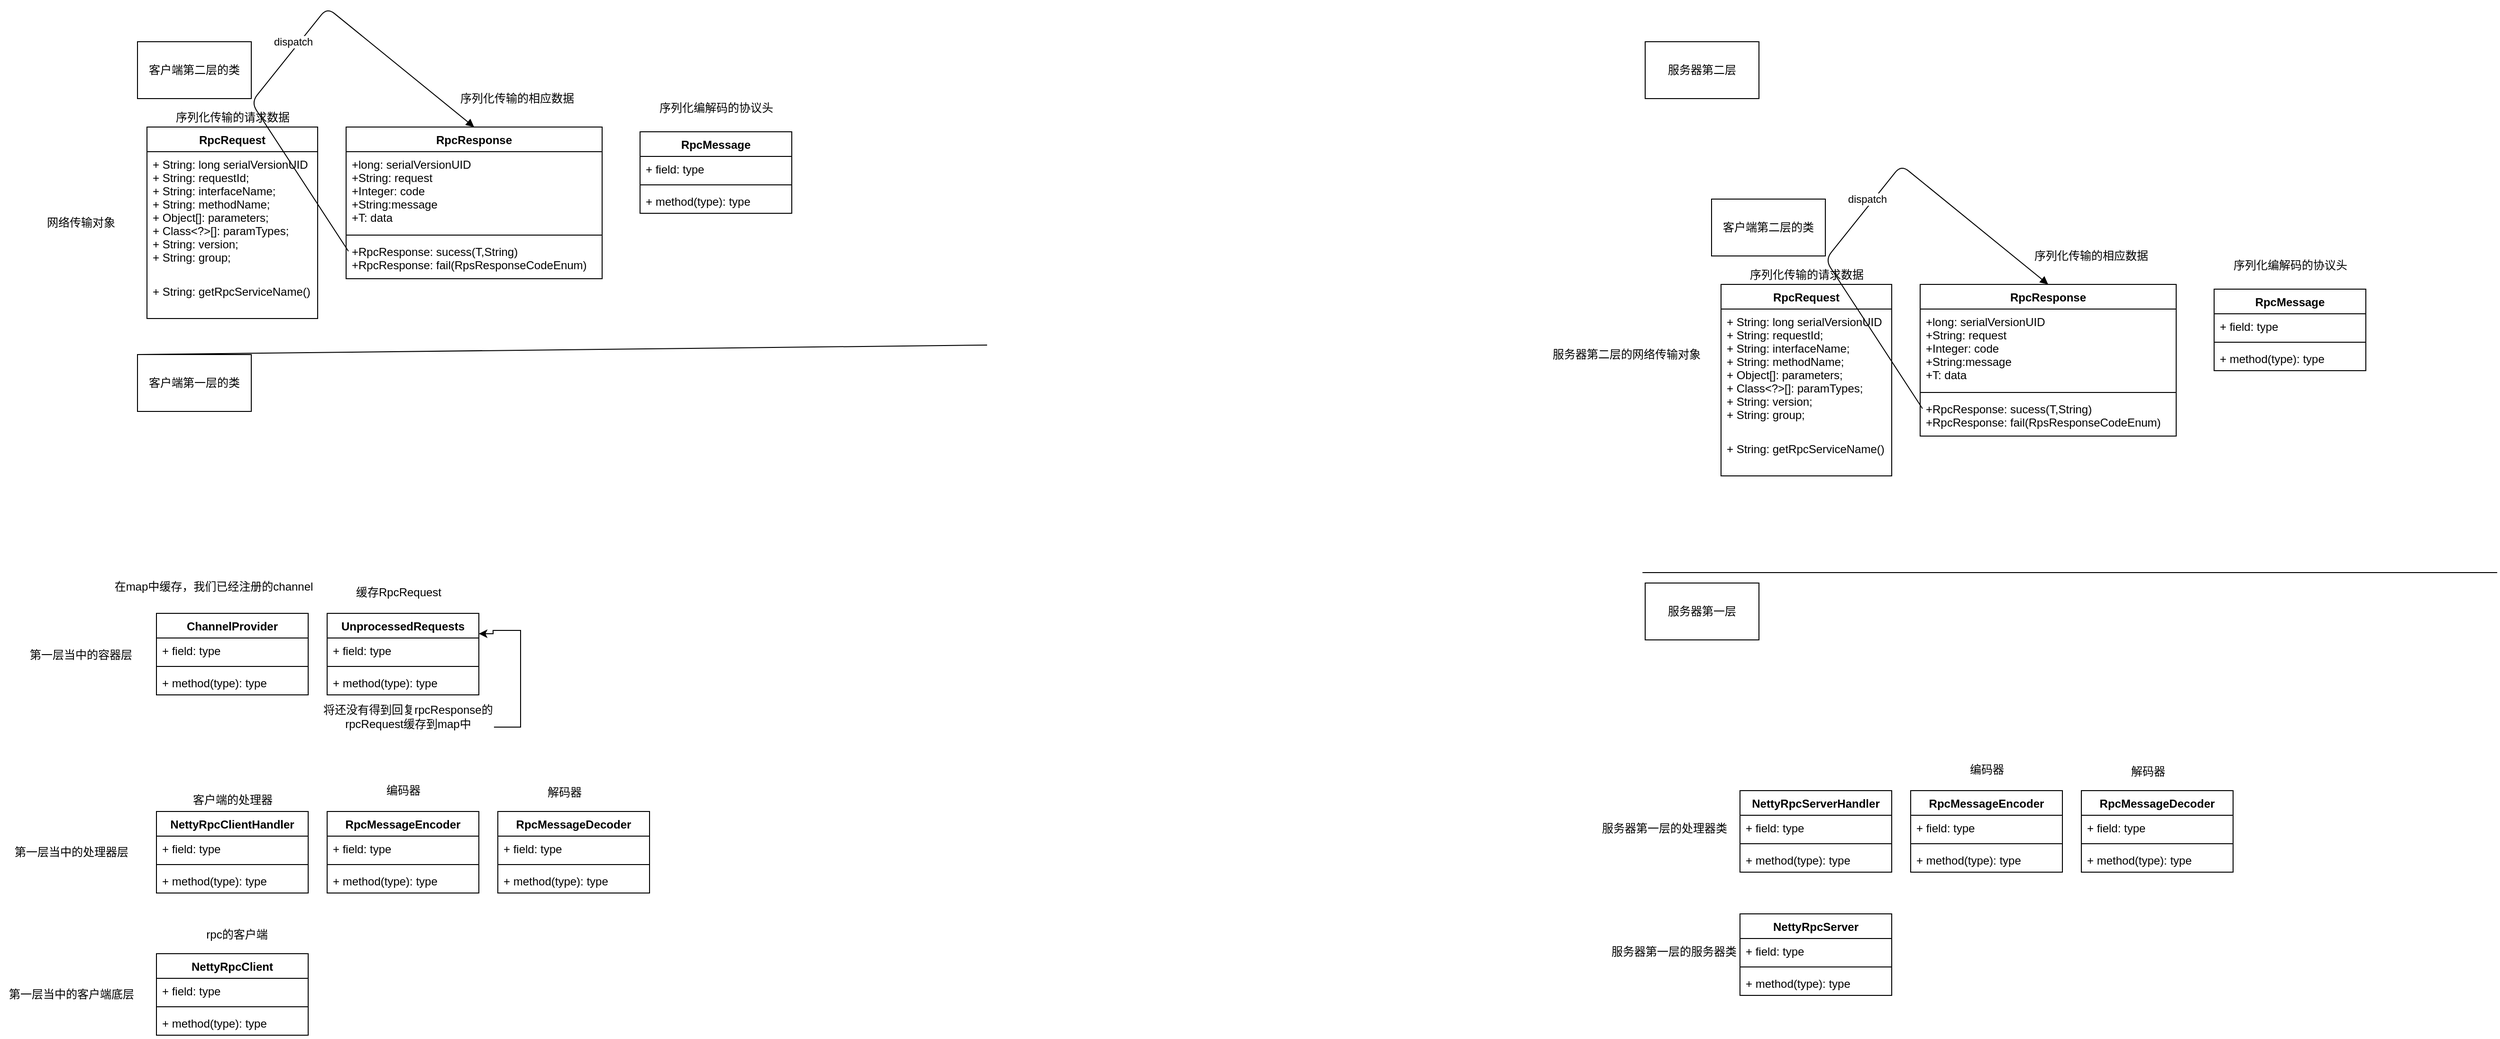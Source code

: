 <mxfile version="15.3.2" type="github">
  <diagram id="C5RBs43oDa-KdzZeNtuy" name="Page-1">
    <mxGraphModel dx="1607" dy="2281" grid="1" gridSize="10" guides="1" tooltips="1" connect="1" arrows="1" fold="1" page="1" pageScale="1" pageWidth="827" pageHeight="1169" math="0" shadow="0">
      <root>
        <mxCell id="WIyWlLk6GJQsqaUBKTNV-0" />
        <mxCell id="WIyWlLk6GJQsqaUBKTNV-1" parent="WIyWlLk6GJQsqaUBKTNV-0" />
        <mxCell id="pnOXPWSVjmxFKUKoBgUp-0" value="RpcRequest" style="swimlane;fontStyle=1;align=center;verticalAlign=top;childLayout=stackLayout;horizontal=1;startSize=26;horizontalStack=0;resizeParent=1;resizeParentMax=0;resizeLast=0;collapsible=1;marginBottom=0;" vertex="1" parent="WIyWlLk6GJQsqaUBKTNV-1">
          <mxGeometry x="10" y="90" width="180" height="202" as="geometry" />
        </mxCell>
        <mxCell id="pnOXPWSVjmxFKUKoBgUp-1" value="+ String: long serialVersionUID&#xa;+ String: requestId;&#xa;+ String: interfaceName;&#xa;+ String: methodName;&#xa;+ Object[]: parameters;&#xa;+ Class&lt;?&gt;[]: paramTypes;&#xa;+ String: version;&#xa;+ String: group;" style="text;strokeColor=none;fillColor=none;align=left;verticalAlign=top;spacingLeft=4;spacingRight=4;overflow=hidden;rotatable=0;points=[[0,0.5],[1,0.5]];portConstraint=eastwest;" vertex="1" parent="pnOXPWSVjmxFKUKoBgUp-0">
          <mxGeometry y="26" width="180" height="134" as="geometry" />
        </mxCell>
        <mxCell id="pnOXPWSVjmxFKUKoBgUp-19" value="+ String: getRpcServiceName()" style="text;strokeColor=none;fillColor=none;align=left;verticalAlign=top;spacingLeft=4;spacingRight=4;overflow=hidden;rotatable=0;points=[[0,0.5],[1,0.5]];portConstraint=eastwest;" vertex="1" parent="pnOXPWSVjmxFKUKoBgUp-0">
          <mxGeometry y="160" width="180" height="42" as="geometry" />
        </mxCell>
        <mxCell id="pnOXPWSVjmxFKUKoBgUp-4" value="&lt;pre style=&quot;background-color: #2b2b2b ; color: #a9b7c6 ; font-family: &amp;#34;jetbrains mono&amp;#34; ; font-size: 10.5pt&quot;&gt;&lt;br&gt;&lt;/pre&gt;" style="text;html=1;align=center;verticalAlign=middle;resizable=0;points=[];autosize=1;strokeColor=none;fillColor=none;" vertex="1" parent="WIyWlLk6GJQsqaUBKTNV-1">
          <mxGeometry x="330" y="75" width="20" height="50" as="geometry" />
        </mxCell>
        <mxCell id="pnOXPWSVjmxFKUKoBgUp-13" value="RpcResponse" style="swimlane;fontStyle=1;align=center;verticalAlign=top;childLayout=stackLayout;horizontal=1;startSize=26;horizontalStack=0;resizeParent=1;resizeParentMax=0;resizeLast=0;collapsible=1;marginBottom=0;" vertex="1" parent="WIyWlLk6GJQsqaUBKTNV-1">
          <mxGeometry x="220" y="90" width="270" height="160" as="geometry" />
        </mxCell>
        <mxCell id="pnOXPWSVjmxFKUKoBgUp-14" value="+long: serialVersionUID&#xa;+String: request&#xa;+Integer: code&#xa;+String:message&#xa;+T: data" style="text;strokeColor=none;fillColor=none;align=left;verticalAlign=top;spacingLeft=4;spacingRight=4;overflow=hidden;rotatable=0;points=[[0,0.5],[1,0.5]];portConstraint=eastwest;" vertex="1" parent="pnOXPWSVjmxFKUKoBgUp-13">
          <mxGeometry y="26" width="270" height="84" as="geometry" />
        </mxCell>
        <mxCell id="pnOXPWSVjmxFKUKoBgUp-15" value="" style="line;strokeWidth=1;fillColor=none;align=left;verticalAlign=middle;spacingTop=-1;spacingLeft=3;spacingRight=3;rotatable=0;labelPosition=right;points=[];portConstraint=eastwest;" vertex="1" parent="pnOXPWSVjmxFKUKoBgUp-13">
          <mxGeometry y="110" width="270" height="8" as="geometry" />
        </mxCell>
        <mxCell id="pnOXPWSVjmxFKUKoBgUp-16" value="+RpcResponse: sucess(T,String)&#xa;+RpcResponse: fail(RpsResponseCodeEnum)" style="text;strokeColor=none;fillColor=none;align=left;verticalAlign=top;spacingLeft=4;spacingRight=4;overflow=hidden;rotatable=0;points=[[0,0.5],[1,0.5]];portConstraint=eastwest;" vertex="1" parent="pnOXPWSVjmxFKUKoBgUp-13">
          <mxGeometry y="118" width="270" height="42" as="geometry" />
        </mxCell>
        <mxCell id="pnOXPWSVjmxFKUKoBgUp-18" value="dispatch" style="html=1;verticalAlign=bottom;endArrow=block;exitX=0.009;exitY=0.31;exitDx=0;exitDy=0;exitPerimeter=0;entryX=0.5;entryY=0;entryDx=0;entryDy=0;" edge="1" parent="pnOXPWSVjmxFKUKoBgUp-13" source="pnOXPWSVjmxFKUKoBgUp-16" target="pnOXPWSVjmxFKUKoBgUp-13">
          <mxGeometry width="80" relative="1" as="geometry">
            <mxPoint x="-100" y="154" as="sourcePoint" />
            <mxPoint x="140" y="4" as="targetPoint" />
            <Array as="points">
              <mxPoint x="-100" y="-26" />
              <mxPoint x="-20" y="-126" />
            </Array>
          </mxGeometry>
        </mxCell>
        <mxCell id="pnOXPWSVjmxFKUKoBgUp-20" value="ChannelProvider" style="swimlane;fontStyle=1;align=center;verticalAlign=top;childLayout=stackLayout;horizontal=1;startSize=26;horizontalStack=0;resizeParent=1;resizeParentMax=0;resizeLast=0;collapsible=1;marginBottom=0;" vertex="1" parent="WIyWlLk6GJQsqaUBKTNV-1">
          <mxGeometry x="20" y="603" width="160" height="86" as="geometry" />
        </mxCell>
        <mxCell id="pnOXPWSVjmxFKUKoBgUp-21" value="+ field: type" style="text;strokeColor=none;fillColor=none;align=left;verticalAlign=top;spacingLeft=4;spacingRight=4;overflow=hidden;rotatable=0;points=[[0,0.5],[1,0.5]];portConstraint=eastwest;" vertex="1" parent="pnOXPWSVjmxFKUKoBgUp-20">
          <mxGeometry y="26" width="160" height="26" as="geometry" />
        </mxCell>
        <mxCell id="pnOXPWSVjmxFKUKoBgUp-22" value="" style="line;strokeWidth=1;fillColor=none;align=left;verticalAlign=middle;spacingTop=-1;spacingLeft=3;spacingRight=3;rotatable=0;labelPosition=right;points=[];portConstraint=eastwest;" vertex="1" parent="pnOXPWSVjmxFKUKoBgUp-20">
          <mxGeometry y="52" width="160" height="8" as="geometry" />
        </mxCell>
        <mxCell id="pnOXPWSVjmxFKUKoBgUp-23" value="+ method(type): type" style="text;strokeColor=none;fillColor=none;align=left;verticalAlign=top;spacingLeft=4;spacingRight=4;overflow=hidden;rotatable=0;points=[[0,0.5],[1,0.5]];portConstraint=eastwest;" vertex="1" parent="pnOXPWSVjmxFKUKoBgUp-20">
          <mxGeometry y="60" width="160" height="26" as="geometry" />
        </mxCell>
        <mxCell id="pnOXPWSVjmxFKUKoBgUp-24" value="NettyRpcClient" style="swimlane;fontStyle=1;align=center;verticalAlign=top;childLayout=stackLayout;horizontal=1;startSize=26;horizontalStack=0;resizeParent=1;resizeParentMax=0;resizeLast=0;collapsible=1;marginBottom=0;" vertex="1" parent="WIyWlLk6GJQsqaUBKTNV-1">
          <mxGeometry x="20" y="962" width="160" height="86" as="geometry" />
        </mxCell>
        <mxCell id="pnOXPWSVjmxFKUKoBgUp-25" value="+ field: type" style="text;strokeColor=none;fillColor=none;align=left;verticalAlign=top;spacingLeft=4;spacingRight=4;overflow=hidden;rotatable=0;points=[[0,0.5],[1,0.5]];portConstraint=eastwest;" vertex="1" parent="pnOXPWSVjmxFKUKoBgUp-24">
          <mxGeometry y="26" width="160" height="26" as="geometry" />
        </mxCell>
        <mxCell id="pnOXPWSVjmxFKUKoBgUp-26" value="" style="line;strokeWidth=1;fillColor=none;align=left;verticalAlign=middle;spacingTop=-1;spacingLeft=3;spacingRight=3;rotatable=0;labelPosition=right;points=[];portConstraint=eastwest;" vertex="1" parent="pnOXPWSVjmxFKUKoBgUp-24">
          <mxGeometry y="52" width="160" height="8" as="geometry" />
        </mxCell>
        <mxCell id="pnOXPWSVjmxFKUKoBgUp-27" value="+ method(type): type" style="text;strokeColor=none;fillColor=none;align=left;verticalAlign=top;spacingLeft=4;spacingRight=4;overflow=hidden;rotatable=0;points=[[0,0.5],[1,0.5]];portConstraint=eastwest;" vertex="1" parent="pnOXPWSVjmxFKUKoBgUp-24">
          <mxGeometry y="60" width="160" height="26" as="geometry" />
        </mxCell>
        <mxCell id="pnOXPWSVjmxFKUKoBgUp-28" value="NettyRpcClientHandler" style="swimlane;fontStyle=1;align=center;verticalAlign=top;childLayout=stackLayout;horizontal=1;startSize=26;horizontalStack=0;resizeParent=1;resizeParentMax=0;resizeLast=0;collapsible=1;marginBottom=0;" vertex="1" parent="WIyWlLk6GJQsqaUBKTNV-1">
          <mxGeometry x="20" y="812" width="160" height="86" as="geometry" />
        </mxCell>
        <mxCell id="pnOXPWSVjmxFKUKoBgUp-29" value="+ field: type" style="text;strokeColor=none;fillColor=none;align=left;verticalAlign=top;spacingLeft=4;spacingRight=4;overflow=hidden;rotatable=0;points=[[0,0.5],[1,0.5]];portConstraint=eastwest;" vertex="1" parent="pnOXPWSVjmxFKUKoBgUp-28">
          <mxGeometry y="26" width="160" height="26" as="geometry" />
        </mxCell>
        <mxCell id="pnOXPWSVjmxFKUKoBgUp-30" value="" style="line;strokeWidth=1;fillColor=none;align=left;verticalAlign=middle;spacingTop=-1;spacingLeft=3;spacingRight=3;rotatable=0;labelPosition=right;points=[];portConstraint=eastwest;" vertex="1" parent="pnOXPWSVjmxFKUKoBgUp-28">
          <mxGeometry y="52" width="160" height="8" as="geometry" />
        </mxCell>
        <mxCell id="pnOXPWSVjmxFKUKoBgUp-31" value="+ method(type): type" style="text;strokeColor=none;fillColor=none;align=left;verticalAlign=top;spacingLeft=4;spacingRight=4;overflow=hidden;rotatable=0;points=[[0,0.5],[1,0.5]];portConstraint=eastwest;" vertex="1" parent="pnOXPWSVjmxFKUKoBgUp-28">
          <mxGeometry y="60" width="160" height="26" as="geometry" />
        </mxCell>
        <mxCell id="pnOXPWSVjmxFKUKoBgUp-32" value="UnprocessedRequests" style="swimlane;fontStyle=1;align=center;verticalAlign=top;childLayout=stackLayout;horizontal=1;startSize=26;horizontalStack=0;resizeParent=1;resizeParentMax=0;resizeLast=0;collapsible=1;marginBottom=0;" vertex="1" parent="WIyWlLk6GJQsqaUBKTNV-1">
          <mxGeometry x="200" y="603" width="160" height="86" as="geometry" />
        </mxCell>
        <mxCell id="pnOXPWSVjmxFKUKoBgUp-33" value="+ field: type" style="text;strokeColor=none;fillColor=none;align=left;verticalAlign=top;spacingLeft=4;spacingRight=4;overflow=hidden;rotatable=0;points=[[0,0.5],[1,0.5]];portConstraint=eastwest;" vertex="1" parent="pnOXPWSVjmxFKUKoBgUp-32">
          <mxGeometry y="26" width="160" height="26" as="geometry" />
        </mxCell>
        <mxCell id="pnOXPWSVjmxFKUKoBgUp-34" value="" style="line;strokeWidth=1;fillColor=none;align=left;verticalAlign=middle;spacingTop=-1;spacingLeft=3;spacingRight=3;rotatable=0;labelPosition=right;points=[];portConstraint=eastwest;" vertex="1" parent="pnOXPWSVjmxFKUKoBgUp-32">
          <mxGeometry y="52" width="160" height="8" as="geometry" />
        </mxCell>
        <mxCell id="pnOXPWSVjmxFKUKoBgUp-35" value="+ method(type): type" style="text;strokeColor=none;fillColor=none;align=left;verticalAlign=top;spacingLeft=4;spacingRight=4;overflow=hidden;rotatable=0;points=[[0,0.5],[1,0.5]];portConstraint=eastwest;" vertex="1" parent="pnOXPWSVjmxFKUKoBgUp-32">
          <mxGeometry y="60" width="160" height="26" as="geometry" />
        </mxCell>
        <mxCell id="pnOXPWSVjmxFKUKoBgUp-37" value="rpc的客户端" style="text;html=1;strokeColor=none;fillColor=none;align=center;verticalAlign=middle;whiteSpace=wrap;rounded=0;" vertex="1" parent="WIyWlLk6GJQsqaUBKTNV-1">
          <mxGeometry x="50" y="932" width="110" height="20" as="geometry" />
        </mxCell>
        <mxCell id="pnOXPWSVjmxFKUKoBgUp-38" value="客户端的处理器" style="text;html=1;align=center;verticalAlign=middle;resizable=0;points=[];autosize=1;strokeColor=none;fillColor=none;" vertex="1" parent="WIyWlLk6GJQsqaUBKTNV-1">
          <mxGeometry x="50" y="790" width="100" height="20" as="geometry" />
        </mxCell>
        <mxCell id="pnOXPWSVjmxFKUKoBgUp-39" value="在map中缓存，我们已经注册的channel" style="text;html=1;align=center;verticalAlign=middle;resizable=0;points=[];autosize=1;strokeColor=none;fillColor=none;" vertex="1" parent="WIyWlLk6GJQsqaUBKTNV-1">
          <mxGeometry x="-30" y="565" width="220" height="20" as="geometry" />
        </mxCell>
        <mxCell id="pnOXPWSVjmxFKUKoBgUp-49" style="edgeStyle=orthogonalEdgeStyle;rounded=0;orthogonalLoop=1;jettySize=auto;html=1;entryX=1;entryY=0.25;entryDx=0;entryDy=0;exitX=1.005;exitY=0.533;exitDx=0;exitDy=0;exitPerimeter=0;" edge="1" parent="WIyWlLk6GJQsqaUBKTNV-1" target="pnOXPWSVjmxFKUKoBgUp-32">
          <mxGeometry relative="1" as="geometry">
            <mxPoint x="375.95" y="722.99" as="sourcePoint" />
            <mxPoint x="385" y="651" as="targetPoint" />
            <Array as="points">
              <mxPoint x="404" y="723" />
              <mxPoint x="404" y="621" />
              <mxPoint x="375" y="621" />
              <mxPoint x="375" y="625" />
            </Array>
          </mxGeometry>
        </mxCell>
        <mxCell id="pnOXPWSVjmxFKUKoBgUp-40" value="将还没有得到回复rpcResponse的&lt;br&gt;rpcRequest缓存到map中" style="text;html=1;align=center;verticalAlign=middle;resizable=0;points=[];autosize=1;strokeColor=none;fillColor=none;" vertex="1" parent="WIyWlLk6GJQsqaUBKTNV-1">
          <mxGeometry x="190" y="696.5" width="190" height="30" as="geometry" />
        </mxCell>
        <mxCell id="pnOXPWSVjmxFKUKoBgUp-41" value="" style="endArrow=none;html=1;" edge="1" parent="WIyWlLk6GJQsqaUBKTNV-1">
          <mxGeometry width="50" height="50" relative="1" as="geometry">
            <mxPoint y="330" as="sourcePoint" />
            <mxPoint x="896" y="320" as="targetPoint" />
          </mxGeometry>
        </mxCell>
        <mxCell id="pnOXPWSVjmxFKUKoBgUp-43" value="客户端第二层的类" style="rounded=0;whiteSpace=wrap;html=1;" vertex="1" parent="WIyWlLk6GJQsqaUBKTNV-1">
          <mxGeometry width="120" height="60" as="geometry" />
        </mxCell>
        <mxCell id="pnOXPWSVjmxFKUKoBgUp-44" value="客户端第一层的类" style="rounded=0;whiteSpace=wrap;html=1;" vertex="1" parent="WIyWlLk6GJQsqaUBKTNV-1">
          <mxGeometry y="330" width="120" height="60" as="geometry" />
        </mxCell>
        <mxCell id="pnOXPWSVjmxFKUKoBgUp-45" value="RpcMessageDecoder" style="swimlane;fontStyle=1;align=center;verticalAlign=top;childLayout=stackLayout;horizontal=1;startSize=26;horizontalStack=0;resizeParent=1;resizeParentMax=0;resizeLast=0;collapsible=1;marginBottom=0;" vertex="1" parent="WIyWlLk6GJQsqaUBKTNV-1">
          <mxGeometry x="380" y="812" width="160" height="86" as="geometry" />
        </mxCell>
        <mxCell id="pnOXPWSVjmxFKUKoBgUp-46" value="+ field: type" style="text;strokeColor=none;fillColor=none;align=left;verticalAlign=top;spacingLeft=4;spacingRight=4;overflow=hidden;rotatable=0;points=[[0,0.5],[1,0.5]];portConstraint=eastwest;" vertex="1" parent="pnOXPWSVjmxFKUKoBgUp-45">
          <mxGeometry y="26" width="160" height="26" as="geometry" />
        </mxCell>
        <mxCell id="pnOXPWSVjmxFKUKoBgUp-47" value="" style="line;strokeWidth=1;fillColor=none;align=left;verticalAlign=middle;spacingTop=-1;spacingLeft=3;spacingRight=3;rotatable=0;labelPosition=right;points=[];portConstraint=eastwest;" vertex="1" parent="pnOXPWSVjmxFKUKoBgUp-45">
          <mxGeometry y="52" width="160" height="8" as="geometry" />
        </mxCell>
        <mxCell id="pnOXPWSVjmxFKUKoBgUp-48" value="+ method(type): type" style="text;strokeColor=none;fillColor=none;align=left;verticalAlign=top;spacingLeft=4;spacingRight=4;overflow=hidden;rotatable=0;points=[[0,0.5],[1,0.5]];portConstraint=eastwest;" vertex="1" parent="pnOXPWSVjmxFKUKoBgUp-45">
          <mxGeometry y="60" width="160" height="26" as="geometry" />
        </mxCell>
        <mxCell id="pnOXPWSVjmxFKUKoBgUp-50" value="缓存RpcRequest" style="text;html=1;align=center;verticalAlign=middle;resizable=0;points=[];autosize=1;strokeColor=none;fillColor=none;" vertex="1" parent="WIyWlLk6GJQsqaUBKTNV-1">
          <mxGeometry x="220" y="571" width="110" height="20" as="geometry" />
        </mxCell>
        <mxCell id="pnOXPWSVjmxFKUKoBgUp-51" value="RpcMessageEncoder" style="swimlane;fontStyle=1;align=center;verticalAlign=top;childLayout=stackLayout;horizontal=1;startSize=26;horizontalStack=0;resizeParent=1;resizeParentMax=0;resizeLast=0;collapsible=1;marginBottom=0;" vertex="1" parent="WIyWlLk6GJQsqaUBKTNV-1">
          <mxGeometry x="200" y="812" width="160" height="86" as="geometry" />
        </mxCell>
        <mxCell id="pnOXPWSVjmxFKUKoBgUp-52" value="+ field: type" style="text;strokeColor=none;fillColor=none;align=left;verticalAlign=top;spacingLeft=4;spacingRight=4;overflow=hidden;rotatable=0;points=[[0,0.5],[1,0.5]];portConstraint=eastwest;" vertex="1" parent="pnOXPWSVjmxFKUKoBgUp-51">
          <mxGeometry y="26" width="160" height="26" as="geometry" />
        </mxCell>
        <mxCell id="pnOXPWSVjmxFKUKoBgUp-53" value="" style="line;strokeWidth=1;fillColor=none;align=left;verticalAlign=middle;spacingTop=-1;spacingLeft=3;spacingRight=3;rotatable=0;labelPosition=right;points=[];portConstraint=eastwest;" vertex="1" parent="pnOXPWSVjmxFKUKoBgUp-51">
          <mxGeometry y="52" width="160" height="8" as="geometry" />
        </mxCell>
        <mxCell id="pnOXPWSVjmxFKUKoBgUp-54" value="+ method(type): type" style="text;strokeColor=none;fillColor=none;align=left;verticalAlign=top;spacingLeft=4;spacingRight=4;overflow=hidden;rotatable=0;points=[[0,0.5],[1,0.5]];portConstraint=eastwest;" vertex="1" parent="pnOXPWSVjmxFKUKoBgUp-51">
          <mxGeometry y="60" width="160" height="26" as="geometry" />
        </mxCell>
        <mxCell id="pnOXPWSVjmxFKUKoBgUp-55" value="解码器" style="text;html=1;align=center;verticalAlign=middle;resizable=0;points=[];autosize=1;strokeColor=none;fillColor=none;" vertex="1" parent="WIyWlLk6GJQsqaUBKTNV-1">
          <mxGeometry x="425" y="782" width="50" height="20" as="geometry" />
        </mxCell>
        <mxCell id="pnOXPWSVjmxFKUKoBgUp-56" value="编码器" style="text;html=1;align=center;verticalAlign=middle;resizable=0;points=[];autosize=1;strokeColor=none;fillColor=none;" vertex="1" parent="WIyWlLk6GJQsqaUBKTNV-1">
          <mxGeometry x="255" y="780" width="50" height="20" as="geometry" />
        </mxCell>
        <mxCell id="pnOXPWSVjmxFKUKoBgUp-57" value="RpcMessage" style="swimlane;fontStyle=1;align=center;verticalAlign=top;childLayout=stackLayout;horizontal=1;startSize=26;horizontalStack=0;resizeParent=1;resizeParentMax=0;resizeLast=0;collapsible=1;marginBottom=0;" vertex="1" parent="WIyWlLk6GJQsqaUBKTNV-1">
          <mxGeometry x="530" y="95" width="160" height="86" as="geometry" />
        </mxCell>
        <mxCell id="pnOXPWSVjmxFKUKoBgUp-58" value="+ field: type" style="text;strokeColor=none;fillColor=none;align=left;verticalAlign=top;spacingLeft=4;spacingRight=4;overflow=hidden;rotatable=0;points=[[0,0.5],[1,0.5]];portConstraint=eastwest;" vertex="1" parent="pnOXPWSVjmxFKUKoBgUp-57">
          <mxGeometry y="26" width="160" height="26" as="geometry" />
        </mxCell>
        <mxCell id="pnOXPWSVjmxFKUKoBgUp-59" value="" style="line;strokeWidth=1;fillColor=none;align=left;verticalAlign=middle;spacingTop=-1;spacingLeft=3;spacingRight=3;rotatable=0;labelPosition=right;points=[];portConstraint=eastwest;" vertex="1" parent="pnOXPWSVjmxFKUKoBgUp-57">
          <mxGeometry y="52" width="160" height="8" as="geometry" />
        </mxCell>
        <mxCell id="pnOXPWSVjmxFKUKoBgUp-60" value="+ method(type): type" style="text;strokeColor=none;fillColor=none;align=left;verticalAlign=top;spacingLeft=4;spacingRight=4;overflow=hidden;rotatable=0;points=[[0,0.5],[1,0.5]];portConstraint=eastwest;" vertex="1" parent="pnOXPWSVjmxFKUKoBgUp-57">
          <mxGeometry y="60" width="160" height="26" as="geometry" />
        </mxCell>
        <mxCell id="pnOXPWSVjmxFKUKoBgUp-62" value="序列化编解码的协议头" style="text;html=1;align=center;verticalAlign=middle;resizable=0;points=[];autosize=1;strokeColor=none;fillColor=none;" vertex="1" parent="WIyWlLk6GJQsqaUBKTNV-1">
          <mxGeometry x="540" y="60" width="140" height="20" as="geometry" />
        </mxCell>
        <mxCell id="pnOXPWSVjmxFKUKoBgUp-63" value="序列化传输的相应数据" style="text;html=1;align=center;verticalAlign=middle;resizable=0;points=[];autosize=1;strokeColor=none;fillColor=none;" vertex="1" parent="WIyWlLk6GJQsqaUBKTNV-1">
          <mxGeometry x="330" y="50" width="140" height="20" as="geometry" />
        </mxCell>
        <mxCell id="pnOXPWSVjmxFKUKoBgUp-64" value="序列化传输的请求数据" style="text;html=1;align=center;verticalAlign=middle;resizable=0;points=[];autosize=1;strokeColor=none;fillColor=none;" vertex="1" parent="WIyWlLk6GJQsqaUBKTNV-1">
          <mxGeometry x="30" y="70" width="140" height="20" as="geometry" />
        </mxCell>
        <mxCell id="pnOXPWSVjmxFKUKoBgUp-65" value="第一层当中的容器层" style="text;html=1;align=center;verticalAlign=middle;resizable=0;points=[];autosize=1;strokeColor=none;fillColor=none;" vertex="1" parent="WIyWlLk6GJQsqaUBKTNV-1">
          <mxGeometry x="-120" y="637" width="120" height="20" as="geometry" />
        </mxCell>
        <mxCell id="pnOXPWSVjmxFKUKoBgUp-66" value="第一层当中的处理器层" style="text;html=1;align=center;verticalAlign=middle;resizable=0;points=[];autosize=1;strokeColor=none;fillColor=none;" vertex="1" parent="WIyWlLk6GJQsqaUBKTNV-1">
          <mxGeometry x="-140" y="845" width="140" height="20" as="geometry" />
        </mxCell>
        <mxCell id="pnOXPWSVjmxFKUKoBgUp-67" value="第一层当中的客户端底层" style="text;html=1;align=center;verticalAlign=middle;resizable=0;points=[];autosize=1;strokeColor=none;fillColor=none;" vertex="1" parent="WIyWlLk6GJQsqaUBKTNV-1">
          <mxGeometry x="-145" y="995" width="150" height="20" as="geometry" />
        </mxCell>
        <mxCell id="pnOXPWSVjmxFKUKoBgUp-70" value="网络传输对象" style="text;html=1;align=center;verticalAlign=middle;resizable=0;points=[];autosize=1;strokeColor=none;fillColor=none;" vertex="1" parent="WIyWlLk6GJQsqaUBKTNV-1">
          <mxGeometry x="-105" y="181" width="90" height="20" as="geometry" />
        </mxCell>
        <mxCell id="pnOXPWSVjmxFKUKoBgUp-72" value="NettyRpcServer" style="swimlane;fontStyle=1;align=center;verticalAlign=top;childLayout=stackLayout;horizontal=1;startSize=26;horizontalStack=0;resizeParent=1;resizeParentMax=0;resizeLast=0;collapsible=1;marginBottom=0;" vertex="1" parent="WIyWlLk6GJQsqaUBKTNV-1">
          <mxGeometry x="1690" y="920" width="160" height="86" as="geometry" />
        </mxCell>
        <mxCell id="pnOXPWSVjmxFKUKoBgUp-73" value="+ field: type" style="text;strokeColor=none;fillColor=none;align=left;verticalAlign=top;spacingLeft=4;spacingRight=4;overflow=hidden;rotatable=0;points=[[0,0.5],[1,0.5]];portConstraint=eastwest;" vertex="1" parent="pnOXPWSVjmxFKUKoBgUp-72">
          <mxGeometry y="26" width="160" height="26" as="geometry" />
        </mxCell>
        <mxCell id="pnOXPWSVjmxFKUKoBgUp-74" value="" style="line;strokeWidth=1;fillColor=none;align=left;verticalAlign=middle;spacingTop=-1;spacingLeft=3;spacingRight=3;rotatable=0;labelPosition=right;points=[];portConstraint=eastwest;" vertex="1" parent="pnOXPWSVjmxFKUKoBgUp-72">
          <mxGeometry y="52" width="160" height="8" as="geometry" />
        </mxCell>
        <mxCell id="pnOXPWSVjmxFKUKoBgUp-75" value="+ method(type): type" style="text;strokeColor=none;fillColor=none;align=left;verticalAlign=top;spacingLeft=4;spacingRight=4;overflow=hidden;rotatable=0;points=[[0,0.5],[1,0.5]];portConstraint=eastwest;" vertex="1" parent="pnOXPWSVjmxFKUKoBgUp-72">
          <mxGeometry y="60" width="160" height="26" as="geometry" />
        </mxCell>
        <mxCell id="pnOXPWSVjmxFKUKoBgUp-78" value="NettyRpcServerHandler" style="swimlane;fontStyle=1;align=center;verticalAlign=top;childLayout=stackLayout;horizontal=1;startSize=26;horizontalStack=0;resizeParent=1;resizeParentMax=0;resizeLast=0;collapsible=1;marginBottom=0;" vertex="1" parent="WIyWlLk6GJQsqaUBKTNV-1">
          <mxGeometry x="1690" y="790" width="160" height="86" as="geometry" />
        </mxCell>
        <mxCell id="pnOXPWSVjmxFKUKoBgUp-79" value="+ field: type" style="text;strokeColor=none;fillColor=none;align=left;verticalAlign=top;spacingLeft=4;spacingRight=4;overflow=hidden;rotatable=0;points=[[0,0.5],[1,0.5]];portConstraint=eastwest;" vertex="1" parent="pnOXPWSVjmxFKUKoBgUp-78">
          <mxGeometry y="26" width="160" height="26" as="geometry" />
        </mxCell>
        <mxCell id="pnOXPWSVjmxFKUKoBgUp-80" value="" style="line;strokeWidth=1;fillColor=none;align=left;verticalAlign=middle;spacingTop=-1;spacingLeft=3;spacingRight=3;rotatable=0;labelPosition=right;points=[];portConstraint=eastwest;" vertex="1" parent="pnOXPWSVjmxFKUKoBgUp-78">
          <mxGeometry y="52" width="160" height="8" as="geometry" />
        </mxCell>
        <mxCell id="pnOXPWSVjmxFKUKoBgUp-81" value="+ method(type): type" style="text;strokeColor=none;fillColor=none;align=left;verticalAlign=top;spacingLeft=4;spacingRight=4;overflow=hidden;rotatable=0;points=[[0,0.5],[1,0.5]];portConstraint=eastwest;" vertex="1" parent="pnOXPWSVjmxFKUKoBgUp-78">
          <mxGeometry y="60" width="160" height="26" as="geometry" />
        </mxCell>
        <mxCell id="pnOXPWSVjmxFKUKoBgUp-82" value="RpcMessageDecoder" style="swimlane;fontStyle=1;align=center;verticalAlign=top;childLayout=stackLayout;horizontal=1;startSize=26;horizontalStack=0;resizeParent=1;resizeParentMax=0;resizeLast=0;collapsible=1;marginBottom=0;" vertex="1" parent="WIyWlLk6GJQsqaUBKTNV-1">
          <mxGeometry x="2050" y="790" width="160" height="86" as="geometry" />
        </mxCell>
        <mxCell id="pnOXPWSVjmxFKUKoBgUp-83" value="+ field: type" style="text;strokeColor=none;fillColor=none;align=left;verticalAlign=top;spacingLeft=4;spacingRight=4;overflow=hidden;rotatable=0;points=[[0,0.5],[1,0.5]];portConstraint=eastwest;" vertex="1" parent="pnOXPWSVjmxFKUKoBgUp-82">
          <mxGeometry y="26" width="160" height="26" as="geometry" />
        </mxCell>
        <mxCell id="pnOXPWSVjmxFKUKoBgUp-84" value="" style="line;strokeWidth=1;fillColor=none;align=left;verticalAlign=middle;spacingTop=-1;spacingLeft=3;spacingRight=3;rotatable=0;labelPosition=right;points=[];portConstraint=eastwest;" vertex="1" parent="pnOXPWSVjmxFKUKoBgUp-82">
          <mxGeometry y="52" width="160" height="8" as="geometry" />
        </mxCell>
        <mxCell id="pnOXPWSVjmxFKUKoBgUp-85" value="+ method(type): type" style="text;strokeColor=none;fillColor=none;align=left;verticalAlign=top;spacingLeft=4;spacingRight=4;overflow=hidden;rotatable=0;points=[[0,0.5],[1,0.5]];portConstraint=eastwest;" vertex="1" parent="pnOXPWSVjmxFKUKoBgUp-82">
          <mxGeometry y="60" width="160" height="26" as="geometry" />
        </mxCell>
        <mxCell id="pnOXPWSVjmxFKUKoBgUp-86" value="RpcMessageEncoder" style="swimlane;fontStyle=1;align=center;verticalAlign=top;childLayout=stackLayout;horizontal=1;startSize=26;horizontalStack=0;resizeParent=1;resizeParentMax=0;resizeLast=0;collapsible=1;marginBottom=0;" vertex="1" parent="WIyWlLk6GJQsqaUBKTNV-1">
          <mxGeometry x="1870" y="790" width="160" height="86" as="geometry" />
        </mxCell>
        <mxCell id="pnOXPWSVjmxFKUKoBgUp-87" value="+ field: type" style="text;strokeColor=none;fillColor=none;align=left;verticalAlign=top;spacingLeft=4;spacingRight=4;overflow=hidden;rotatable=0;points=[[0,0.5],[1,0.5]];portConstraint=eastwest;" vertex="1" parent="pnOXPWSVjmxFKUKoBgUp-86">
          <mxGeometry y="26" width="160" height="26" as="geometry" />
        </mxCell>
        <mxCell id="pnOXPWSVjmxFKUKoBgUp-88" value="" style="line;strokeWidth=1;fillColor=none;align=left;verticalAlign=middle;spacingTop=-1;spacingLeft=3;spacingRight=3;rotatable=0;labelPosition=right;points=[];portConstraint=eastwest;" vertex="1" parent="pnOXPWSVjmxFKUKoBgUp-86">
          <mxGeometry y="52" width="160" height="8" as="geometry" />
        </mxCell>
        <mxCell id="pnOXPWSVjmxFKUKoBgUp-89" value="+ method(type): type" style="text;strokeColor=none;fillColor=none;align=left;verticalAlign=top;spacingLeft=4;spacingRight=4;overflow=hidden;rotatable=0;points=[[0,0.5],[1,0.5]];portConstraint=eastwest;" vertex="1" parent="pnOXPWSVjmxFKUKoBgUp-86">
          <mxGeometry y="60" width="160" height="26" as="geometry" />
        </mxCell>
        <mxCell id="pnOXPWSVjmxFKUKoBgUp-90" value="解码器" style="text;html=1;align=center;verticalAlign=middle;resizable=0;points=[];autosize=1;strokeColor=none;fillColor=none;" vertex="1" parent="WIyWlLk6GJQsqaUBKTNV-1">
          <mxGeometry x="2095" y="760" width="50" height="20" as="geometry" />
        </mxCell>
        <mxCell id="pnOXPWSVjmxFKUKoBgUp-91" value="编码器" style="text;html=1;align=center;verticalAlign=middle;resizable=0;points=[];autosize=1;strokeColor=none;fillColor=none;" vertex="1" parent="WIyWlLk6GJQsqaUBKTNV-1">
          <mxGeometry x="1925" y="758" width="50" height="20" as="geometry" />
        </mxCell>
        <mxCell id="pnOXPWSVjmxFKUKoBgUp-92" value="RpcRequest" style="swimlane;fontStyle=1;align=center;verticalAlign=top;childLayout=stackLayout;horizontal=1;startSize=26;horizontalStack=0;resizeParent=1;resizeParentMax=0;resizeLast=0;collapsible=1;marginBottom=0;" vertex="1" parent="WIyWlLk6GJQsqaUBKTNV-1">
          <mxGeometry x="1670" y="256" width="180" height="202" as="geometry" />
        </mxCell>
        <mxCell id="pnOXPWSVjmxFKUKoBgUp-93" value="+ String: long serialVersionUID&#xa;+ String: requestId;&#xa;+ String: interfaceName;&#xa;+ String: methodName;&#xa;+ Object[]: parameters;&#xa;+ Class&lt;?&gt;[]: paramTypes;&#xa;+ String: version;&#xa;+ String: group;" style="text;strokeColor=none;fillColor=none;align=left;verticalAlign=top;spacingLeft=4;spacingRight=4;overflow=hidden;rotatable=0;points=[[0,0.5],[1,0.5]];portConstraint=eastwest;" vertex="1" parent="pnOXPWSVjmxFKUKoBgUp-92">
          <mxGeometry y="26" width="180" height="134" as="geometry" />
        </mxCell>
        <mxCell id="pnOXPWSVjmxFKUKoBgUp-94" value="+ String: getRpcServiceName()" style="text;strokeColor=none;fillColor=none;align=left;verticalAlign=top;spacingLeft=4;spacingRight=4;overflow=hidden;rotatable=0;points=[[0,0.5],[1,0.5]];portConstraint=eastwest;" vertex="1" parent="pnOXPWSVjmxFKUKoBgUp-92">
          <mxGeometry y="160" width="180" height="42" as="geometry" />
        </mxCell>
        <mxCell id="pnOXPWSVjmxFKUKoBgUp-95" value="&lt;pre style=&quot;background-color: #2b2b2b ; color: #a9b7c6 ; font-family: &amp;#34;jetbrains mono&amp;#34; ; font-size: 10.5pt&quot;&gt;&lt;br&gt;&lt;/pre&gt;" style="text;html=1;align=center;verticalAlign=middle;resizable=0;points=[];autosize=1;strokeColor=none;fillColor=none;" vertex="1" parent="WIyWlLk6GJQsqaUBKTNV-1">
          <mxGeometry x="1990" y="241" width="20" height="50" as="geometry" />
        </mxCell>
        <mxCell id="pnOXPWSVjmxFKUKoBgUp-96" value="RpcResponse" style="swimlane;fontStyle=1;align=center;verticalAlign=top;childLayout=stackLayout;horizontal=1;startSize=26;horizontalStack=0;resizeParent=1;resizeParentMax=0;resizeLast=0;collapsible=1;marginBottom=0;" vertex="1" parent="WIyWlLk6GJQsqaUBKTNV-1">
          <mxGeometry x="1880" y="256" width="270" height="160" as="geometry" />
        </mxCell>
        <mxCell id="pnOXPWSVjmxFKUKoBgUp-97" value="+long: serialVersionUID&#xa;+String: request&#xa;+Integer: code&#xa;+String:message&#xa;+T: data" style="text;strokeColor=none;fillColor=none;align=left;verticalAlign=top;spacingLeft=4;spacingRight=4;overflow=hidden;rotatable=0;points=[[0,0.5],[1,0.5]];portConstraint=eastwest;" vertex="1" parent="pnOXPWSVjmxFKUKoBgUp-96">
          <mxGeometry y="26" width="270" height="84" as="geometry" />
        </mxCell>
        <mxCell id="pnOXPWSVjmxFKUKoBgUp-98" value="" style="line;strokeWidth=1;fillColor=none;align=left;verticalAlign=middle;spacingTop=-1;spacingLeft=3;spacingRight=3;rotatable=0;labelPosition=right;points=[];portConstraint=eastwest;" vertex="1" parent="pnOXPWSVjmxFKUKoBgUp-96">
          <mxGeometry y="110" width="270" height="8" as="geometry" />
        </mxCell>
        <mxCell id="pnOXPWSVjmxFKUKoBgUp-99" value="+RpcResponse: sucess(T,String)&#xa;+RpcResponse: fail(RpsResponseCodeEnum)" style="text;strokeColor=none;fillColor=none;align=left;verticalAlign=top;spacingLeft=4;spacingRight=4;overflow=hidden;rotatable=0;points=[[0,0.5],[1,0.5]];portConstraint=eastwest;" vertex="1" parent="pnOXPWSVjmxFKUKoBgUp-96">
          <mxGeometry y="118" width="270" height="42" as="geometry" />
        </mxCell>
        <mxCell id="pnOXPWSVjmxFKUKoBgUp-100" value="dispatch" style="html=1;verticalAlign=bottom;endArrow=block;exitX=0.009;exitY=0.31;exitDx=0;exitDy=0;exitPerimeter=0;entryX=0.5;entryY=0;entryDx=0;entryDy=0;" edge="1" parent="pnOXPWSVjmxFKUKoBgUp-96" source="pnOXPWSVjmxFKUKoBgUp-99" target="pnOXPWSVjmxFKUKoBgUp-96">
          <mxGeometry width="80" relative="1" as="geometry">
            <mxPoint x="-100" y="154" as="sourcePoint" />
            <mxPoint x="140" y="4" as="targetPoint" />
            <Array as="points">
              <mxPoint x="-100" y="-26" />
              <mxPoint x="-20" y="-126" />
            </Array>
          </mxGeometry>
        </mxCell>
        <mxCell id="pnOXPWSVjmxFKUKoBgUp-101" value="客户端第二层的类" style="rounded=0;whiteSpace=wrap;html=1;" vertex="1" parent="WIyWlLk6GJQsqaUBKTNV-1">
          <mxGeometry x="1660" y="166" width="120" height="60" as="geometry" />
        </mxCell>
        <mxCell id="pnOXPWSVjmxFKUKoBgUp-102" value="RpcMessage" style="swimlane;fontStyle=1;align=center;verticalAlign=top;childLayout=stackLayout;horizontal=1;startSize=26;horizontalStack=0;resizeParent=1;resizeParentMax=0;resizeLast=0;collapsible=1;marginBottom=0;" vertex="1" parent="WIyWlLk6GJQsqaUBKTNV-1">
          <mxGeometry x="2190" y="261" width="160" height="86" as="geometry" />
        </mxCell>
        <mxCell id="pnOXPWSVjmxFKUKoBgUp-103" value="+ field: type" style="text;strokeColor=none;fillColor=none;align=left;verticalAlign=top;spacingLeft=4;spacingRight=4;overflow=hidden;rotatable=0;points=[[0,0.5],[1,0.5]];portConstraint=eastwest;" vertex="1" parent="pnOXPWSVjmxFKUKoBgUp-102">
          <mxGeometry y="26" width="160" height="26" as="geometry" />
        </mxCell>
        <mxCell id="pnOXPWSVjmxFKUKoBgUp-104" value="" style="line;strokeWidth=1;fillColor=none;align=left;verticalAlign=middle;spacingTop=-1;spacingLeft=3;spacingRight=3;rotatable=0;labelPosition=right;points=[];portConstraint=eastwest;" vertex="1" parent="pnOXPWSVjmxFKUKoBgUp-102">
          <mxGeometry y="52" width="160" height="8" as="geometry" />
        </mxCell>
        <mxCell id="pnOXPWSVjmxFKUKoBgUp-105" value="+ method(type): type" style="text;strokeColor=none;fillColor=none;align=left;verticalAlign=top;spacingLeft=4;spacingRight=4;overflow=hidden;rotatable=0;points=[[0,0.5],[1,0.5]];portConstraint=eastwest;" vertex="1" parent="pnOXPWSVjmxFKUKoBgUp-102">
          <mxGeometry y="60" width="160" height="26" as="geometry" />
        </mxCell>
        <mxCell id="pnOXPWSVjmxFKUKoBgUp-106" value="序列化编解码的协议头" style="text;html=1;align=center;verticalAlign=middle;resizable=0;points=[];autosize=1;strokeColor=none;fillColor=none;" vertex="1" parent="WIyWlLk6GJQsqaUBKTNV-1">
          <mxGeometry x="2200" y="226" width="140" height="20" as="geometry" />
        </mxCell>
        <mxCell id="pnOXPWSVjmxFKUKoBgUp-107" value="序列化传输的相应数据" style="text;html=1;align=center;verticalAlign=middle;resizable=0;points=[];autosize=1;strokeColor=none;fillColor=none;" vertex="1" parent="WIyWlLk6GJQsqaUBKTNV-1">
          <mxGeometry x="1990" y="216" width="140" height="20" as="geometry" />
        </mxCell>
        <mxCell id="pnOXPWSVjmxFKUKoBgUp-108" value="序列化传输的请求数据" style="text;html=1;align=center;verticalAlign=middle;resizable=0;points=[];autosize=1;strokeColor=none;fillColor=none;" vertex="1" parent="WIyWlLk6GJQsqaUBKTNV-1">
          <mxGeometry x="1690" y="236" width="140" height="20" as="geometry" />
        </mxCell>
        <mxCell id="pnOXPWSVjmxFKUKoBgUp-109" value="" style="endArrow=none;html=1;" edge="1" parent="WIyWlLk6GJQsqaUBKTNV-1">
          <mxGeometry width="50" height="50" relative="1" as="geometry">
            <mxPoint x="1587.143" y="560" as="sourcePoint" />
            <mxPoint x="2488.571" y="560" as="targetPoint" />
          </mxGeometry>
        </mxCell>
        <mxCell id="pnOXPWSVjmxFKUKoBgUp-110" value="服务器第一层" style="rounded=0;whiteSpace=wrap;html=1;" vertex="1" parent="WIyWlLk6GJQsqaUBKTNV-1">
          <mxGeometry x="1590" y="571" width="120" height="60" as="geometry" />
        </mxCell>
        <mxCell id="pnOXPWSVjmxFKUKoBgUp-111" value="服务器第二层" style="rounded=0;whiteSpace=wrap;html=1;" vertex="1" parent="WIyWlLk6GJQsqaUBKTNV-1">
          <mxGeometry x="1590" width="120" height="60" as="geometry" />
        </mxCell>
        <mxCell id="pnOXPWSVjmxFKUKoBgUp-112" value="服务器第一层的服务器类" style="text;html=1;align=center;verticalAlign=middle;resizable=0;points=[];autosize=1;strokeColor=none;fillColor=none;" vertex="1" parent="WIyWlLk6GJQsqaUBKTNV-1">
          <mxGeometry x="1545" y="950" width="150" height="20" as="geometry" />
        </mxCell>
        <mxCell id="pnOXPWSVjmxFKUKoBgUp-113" value="服务器第一层的处理器类" style="text;html=1;align=center;verticalAlign=middle;resizable=0;points=[];autosize=1;strokeColor=none;fillColor=none;" vertex="1" parent="WIyWlLk6GJQsqaUBKTNV-1">
          <mxGeometry x="1535" y="820" width="150" height="20" as="geometry" />
        </mxCell>
        <mxCell id="pnOXPWSVjmxFKUKoBgUp-114" value="服务器第二层的网络传输对象" style="text;html=1;align=center;verticalAlign=middle;resizable=0;points=[];autosize=1;strokeColor=none;fillColor=none;" vertex="1" parent="WIyWlLk6GJQsqaUBKTNV-1">
          <mxGeometry x="1485" y="320" width="170" height="20" as="geometry" />
        </mxCell>
      </root>
    </mxGraphModel>
  </diagram>
</mxfile>
